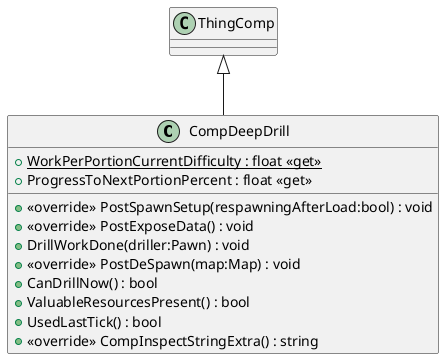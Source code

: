 @startuml
class CompDeepDrill {
    + {static} WorkPerPortionCurrentDifficulty : float <<get>>
    + ProgressToNextPortionPercent : float <<get>>
    + <<override>> PostSpawnSetup(respawningAfterLoad:bool) : void
    + <<override>> PostExposeData() : void
    + DrillWorkDone(driller:Pawn) : void
    + <<override>> PostDeSpawn(map:Map) : void
    + CanDrillNow() : bool
    + ValuableResourcesPresent() : bool
    + UsedLastTick() : bool
    + <<override>> CompInspectStringExtra() : string
}
ThingComp <|-- CompDeepDrill
@enduml
